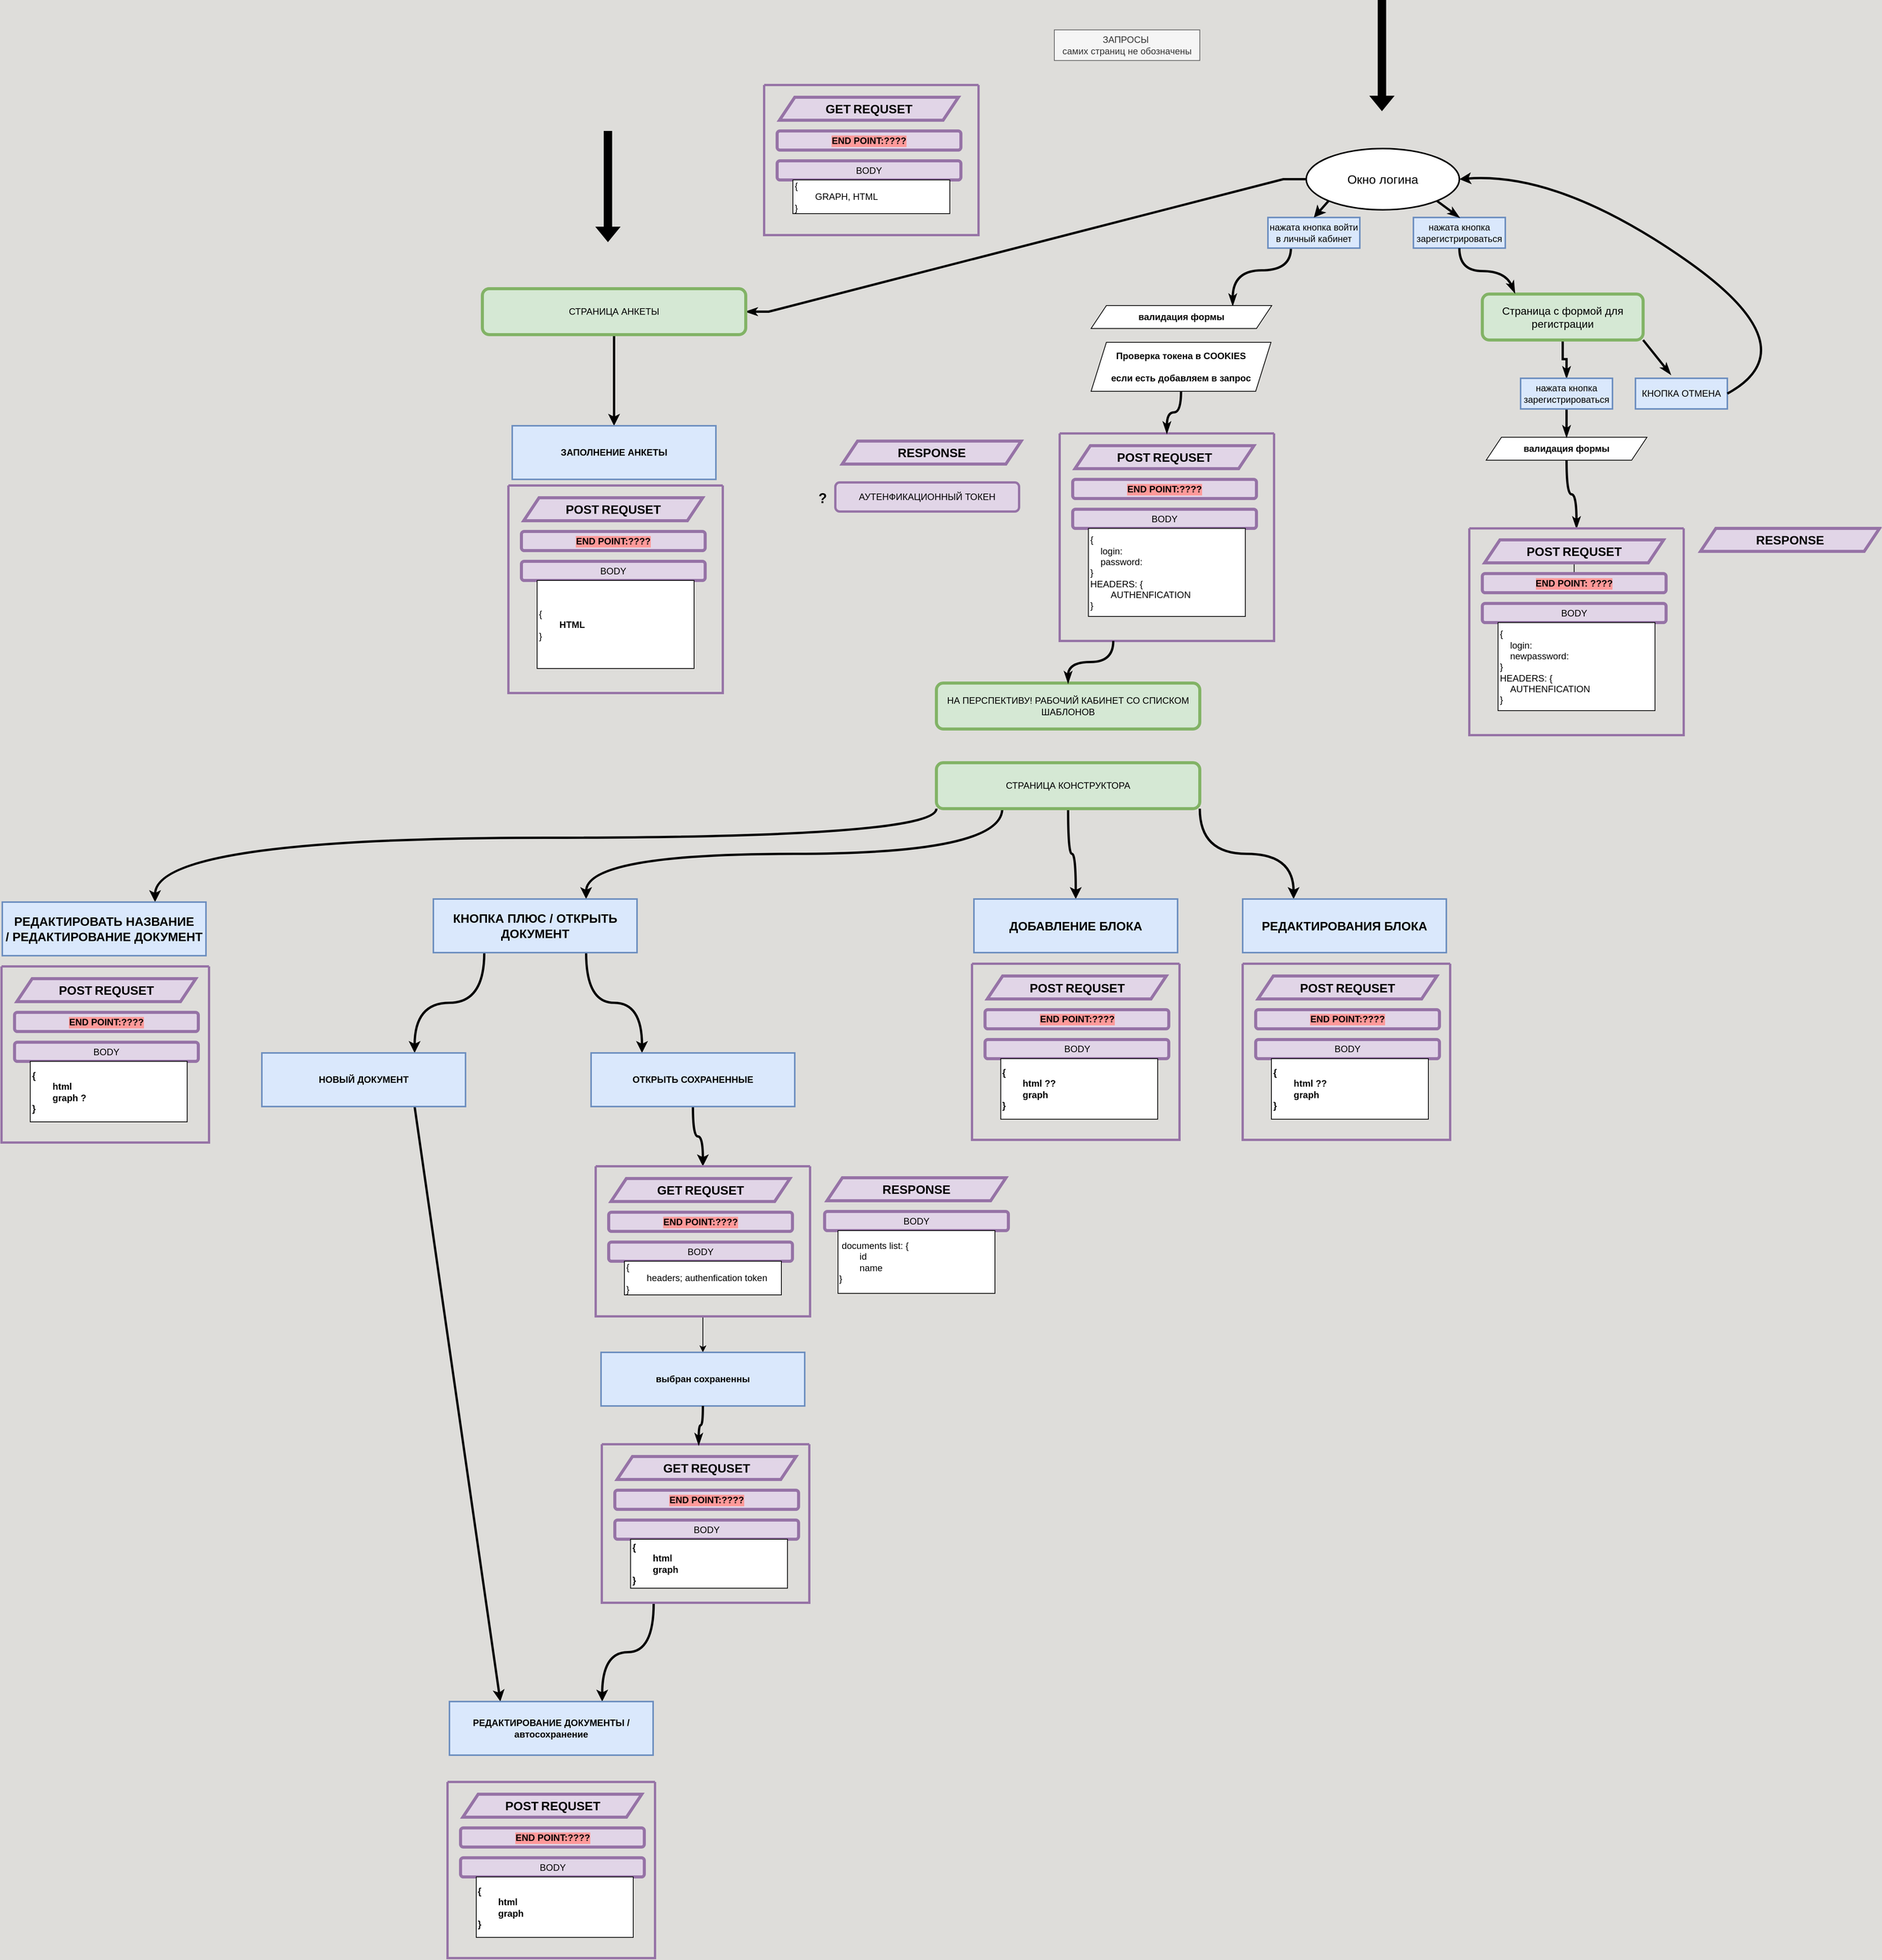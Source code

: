 <mxfile version="21.6.2" type="github">
  <diagram name="Страница 1" id="WFiS3W0_bjR4yDzAsUtz">
    <mxGraphModel dx="6133" dy="3050" grid="0" gridSize="13" guides="1" tooltips="1" connect="1" arrows="1" fold="1" page="0" pageScale="1" pageWidth="827" pageHeight="1169" background="#deddda" math="0" shadow="0">
      <root>
        <mxCell id="0" />
        <mxCell id="1" parent="0" />
        <mxCell id="s40TSpWtav9x9SVgGqsz-147" style="edgeStyle=entityRelationEdgeStyle;rounded=0;orthogonalLoop=1;jettySize=auto;html=1;exitX=0;exitY=0.5;exitDx=0;exitDy=0;entryX=1;entryY=0.5;entryDx=0;entryDy=0;strokeWidth=3;endArrow=classicThin;endFill=1;" edge="1" parent="1" source="s40TSpWtav9x9SVgGqsz-2" target="s40TSpWtav9x9SVgGqsz-141">
          <mxGeometry relative="1" as="geometry" />
        </mxCell>
        <mxCell id="s40TSpWtav9x9SVgGqsz-2" value="&lt;font style=&quot;font-size: 16px;&quot;&gt;Окно логина&lt;/font&gt;" style="ellipse;whiteSpace=wrap;html=1;strokeWidth=2;strokeColor=#000000;" vertex="1" parent="1">
          <mxGeometry x="310" y="20" width="200" height="80" as="geometry" />
        </mxCell>
        <mxCell id="s40TSpWtav9x9SVgGqsz-3" value="&lt;div&gt;ЗАПРОСЫ&amp;nbsp;&lt;/div&gt;&lt;div&gt;самих страниц не обозначены&lt;/div&gt;" style="text;html=1;strokeColor=#666666;fillColor=#f5f5f5;align=center;verticalAlign=middle;whiteSpace=wrap;rounded=0;fontColor=#333333;" vertex="1" parent="1">
          <mxGeometry x="-19" y="-135" width="190" height="40" as="geometry" />
        </mxCell>
        <mxCell id="s40TSpWtav9x9SVgGqsz-52" style="edgeStyle=orthogonalEdgeStyle;rounded=0;orthogonalLoop=1;jettySize=auto;html=1;exitX=0.25;exitY=1;exitDx=0;exitDy=0;curved=1;strokeWidth=3;endArrow=classicThin;endFill=1;" edge="1" parent="1" source="s40TSpWtav9x9SVgGqsz-4" target="s40TSpWtav9x9SVgGqsz-50">
          <mxGeometry relative="1" as="geometry">
            <Array as="points">
              <mxPoint x="290" y="179" />
              <mxPoint x="214" y="179" />
            </Array>
          </mxGeometry>
        </mxCell>
        <mxCell id="s40TSpWtav9x9SVgGqsz-4" value="нажата кнопка войти в личный кабинет" style="text;html=1;align=center;verticalAlign=middle;whiteSpace=wrap;rounded=0;fillColor=#dae8fc;strokeColor=#6c8ebf;strokeWidth=2;" vertex="1" parent="1">
          <mxGeometry x="260" y="110" width="120" height="40" as="geometry" />
        </mxCell>
        <mxCell id="s40TSpWtav9x9SVgGqsz-6" value="нажата кнопка зарегистрироваться" style="text;html=1;align=center;verticalAlign=middle;whiteSpace=wrap;rounded=0;fillColor=#dae8fc;strokeColor=#6c8ebf;strokeWidth=2;" vertex="1" parent="1">
          <mxGeometry x="450" y="110" width="120" height="40" as="geometry" />
        </mxCell>
        <mxCell id="s40TSpWtav9x9SVgGqsz-7" value="" style="endArrow=classic;html=1;rounded=0;exitX=0;exitY=1;exitDx=0;exitDy=0;entryX=0.5;entryY=0;entryDx=0;entryDy=0;strokeWidth=3;" edge="1" parent="1" source="s40TSpWtav9x9SVgGqsz-2" target="s40TSpWtav9x9SVgGqsz-4">
          <mxGeometry width="50" height="50" relative="1" as="geometry">
            <mxPoint x="390" y="350" as="sourcePoint" />
            <mxPoint x="440" y="300" as="targetPoint" />
          </mxGeometry>
        </mxCell>
        <mxCell id="s40TSpWtav9x9SVgGqsz-8" value="" style="endArrow=classicThin;html=1;rounded=0;exitX=1;exitY=1;exitDx=0;exitDy=0;entryX=0.5;entryY=0;entryDx=0;entryDy=0;strokeWidth=3;endFill=1;" edge="1" parent="1" source="s40TSpWtav9x9SVgGqsz-2" target="s40TSpWtav9x9SVgGqsz-6">
          <mxGeometry width="50" height="50" relative="1" as="geometry">
            <mxPoint x="349" y="98" as="sourcePoint" />
            <mxPoint x="330" y="120" as="targetPoint" />
          </mxGeometry>
        </mxCell>
        <mxCell id="s40TSpWtav9x9SVgGqsz-42" value="" style="edgeStyle=orthogonalEdgeStyle;rounded=0;orthogonalLoop=1;jettySize=auto;html=1;entryX=0.5;entryY=0;entryDx=0;entryDy=0;strokeWidth=3;endArrow=classicThin;endFill=1;curved=1;" edge="1" parent="1" source="s40TSpWtav9x9SVgGqsz-10" target="s40TSpWtav9x9SVgGqsz-39">
          <mxGeometry relative="1" as="geometry" />
        </mxCell>
        <mxCell id="s40TSpWtav9x9SVgGqsz-10" value="&lt;b&gt;валидация формы&lt;/b&gt;" style="shape=parallelogram;perimeter=parallelogramPerimeter;whiteSpace=wrap;html=1;fixedSize=1;" vertex="1" parent="1">
          <mxGeometry x="545" y="397" width="210" height="30" as="geometry" />
        </mxCell>
        <mxCell id="s40TSpWtav9x9SVgGqsz-18" style="edgeStyle=orthogonalEdgeStyle;rounded=0;orthogonalLoop=1;jettySize=auto;html=1;exitX=0.5;exitY=1;exitDx=0;exitDy=0;entryX=0.5;entryY=0;entryDx=0;entryDy=0;strokeWidth=3;endArrow=classicThin;endFill=1;" edge="1" parent="1" source="s40TSpWtav9x9SVgGqsz-11" target="s40TSpWtav9x9SVgGqsz-14">
          <mxGeometry relative="1" as="geometry" />
        </mxCell>
        <mxCell id="s40TSpWtav9x9SVgGqsz-11" value="&lt;font style=&quot;font-size: 14px;&quot;&gt;Страница с формой для регистрации&lt;/font&gt;" style="rounded=1;whiteSpace=wrap;html=1;arcSize=15;fillColor=#d5e8d4;strokeColor=#82b366;strokeWidth=4;perimeterSpacing=0;glass=0;labelPadding=0;" vertex="1" parent="1">
          <mxGeometry x="540" y="210" width="210" height="60" as="geometry" />
        </mxCell>
        <mxCell id="s40TSpWtav9x9SVgGqsz-19" style="edgeStyle=orthogonalEdgeStyle;rounded=0;orthogonalLoop=1;jettySize=auto;html=1;exitX=0.5;exitY=1;exitDx=0;exitDy=0;entryX=0.5;entryY=0;entryDx=0;entryDy=0;strokeWidth=3;endArrow=classicThin;endFill=1;" edge="1" parent="1" source="s40TSpWtav9x9SVgGqsz-14" target="s40TSpWtav9x9SVgGqsz-10">
          <mxGeometry relative="1" as="geometry" />
        </mxCell>
        <mxCell id="s40TSpWtav9x9SVgGqsz-14" value="нажата кнопка зарегистрироваться" style="text;html=1;align=center;verticalAlign=middle;whiteSpace=wrap;rounded=0;fillColor=#dae8fc;strokeColor=#6c8ebf;strokeWidth=2;" vertex="1" parent="1">
          <mxGeometry x="590" y="320" width="120" height="40" as="geometry" />
        </mxCell>
        <mxCell id="s40TSpWtav9x9SVgGqsz-17" value="" style="edgeStyle=orthogonalEdgeStyle;rounded=0;orthogonalLoop=1;jettySize=auto;html=1;" edge="1" parent="1" source="s40TSpWtav9x9SVgGqsz-15" target="s40TSpWtav9x9SVgGqsz-16">
          <mxGeometry relative="1" as="geometry" />
        </mxCell>
        <mxCell id="s40TSpWtav9x9SVgGqsz-15" value="&lt;font size=&quot;1&quot;&gt;&lt;b style=&quot;font-size: 16px;&quot;&gt;POST&lt;/b&gt;&lt;/font&gt; &lt;b&gt;&lt;font style=&quot;font-size: 16px;&quot;&gt;REQUSET&lt;/font&gt;&lt;/b&gt;" style="shape=parallelogram;perimeter=parallelogramPerimeter;whiteSpace=wrap;html=1;fixedSize=1;fillColor=#e1d5e7;strokeColor=#9673a6;strokeWidth=4;align=center;" vertex="1" parent="1">
          <mxGeometry x="543" y="531" width="233.75" height="30" as="geometry" />
        </mxCell>
        <mxCell id="s40TSpWtav9x9SVgGqsz-16" value="&lt;b&gt;END POINT: ????&lt;/b&gt;" style="rounded=1;whiteSpace=wrap;html=1;fillColor=#e1d5e7;strokeColor=#9673a6;strokeWidth=4;labelBackgroundColor=#FF9999;" vertex="1" parent="1">
          <mxGeometry x="540" y="575" width="240" height="25" as="geometry" />
        </mxCell>
        <mxCell id="s40TSpWtav9x9SVgGqsz-20" value="&lt;div style=&quot;font-size: 16px;&quot;&gt;&lt;font size=&quot;1&quot;&gt;&lt;b style=&quot;font-size: 16px;&quot;&gt;RESPONSE&lt;/b&gt;&lt;/font&gt;&lt;/div&gt;" style="shape=parallelogram;perimeter=parallelogramPerimeter;whiteSpace=wrap;html=1;fixedSize=1;fillColor=#e1d5e7;strokeColor=#9673a6;strokeWidth=4;align=center;" vertex="1" parent="1">
          <mxGeometry x="825" y="516" width="233.75" height="30" as="geometry" />
        </mxCell>
        <mxCell id="s40TSpWtav9x9SVgGqsz-26" value="КНОПКА ОТМЕНА" style="text;html=1;align=center;verticalAlign=middle;whiteSpace=wrap;rounded=0;fillColor=#dae8fc;strokeColor=#6c8ebf;strokeWidth=2;" vertex="1" parent="1">
          <mxGeometry x="740" y="320" width="120" height="40" as="geometry" />
        </mxCell>
        <mxCell id="s40TSpWtav9x9SVgGqsz-31" value="" style="endArrow=classicThin;html=1;rounded=0;exitX=1;exitY=1;exitDx=0;exitDy=0;strokeWidth=3;endFill=1;entryX=0.383;entryY=-0.125;entryDx=0;entryDy=0;entryPerimeter=0;" edge="1" parent="1" source="s40TSpWtav9x9SVgGqsz-11" target="s40TSpWtav9x9SVgGqsz-26">
          <mxGeometry width="50" height="50" relative="1" as="geometry">
            <mxPoint x="400" y="380" as="sourcePoint" />
            <mxPoint x="790" y="280" as="targetPoint" />
          </mxGeometry>
        </mxCell>
        <mxCell id="s40TSpWtav9x9SVgGqsz-34" value="" style="curved=1;endArrow=classic;html=1;rounded=0;exitX=1;exitY=0.5;exitDx=0;exitDy=0;strokeWidth=3;entryX=1;entryY=0.5;entryDx=0;entryDy=0;" edge="1" parent="1" source="s40TSpWtav9x9SVgGqsz-26" target="s40TSpWtav9x9SVgGqsz-2">
          <mxGeometry width="50" height="50" relative="1" as="geometry">
            <mxPoint x="390" y="360" as="sourcePoint" />
            <mxPoint x="540" y="40" as="targetPoint" />
            <Array as="points">
              <mxPoint x="970" y="280" />
              <mxPoint x="640" y="50" />
            </Array>
          </mxGeometry>
        </mxCell>
        <mxCell id="s40TSpWtav9x9SVgGqsz-35" value="BODY" style="rounded=1;whiteSpace=wrap;html=1;fillColor=#e1d5e7;strokeColor=#9673a6;strokeWidth=4;" vertex="1" parent="1">
          <mxGeometry x="540" y="614" width="240" height="25" as="geometry" />
        </mxCell>
        <mxCell id="s40TSpWtav9x9SVgGqsz-37" value="&lt;div align=&quot;left&quot;&gt;{&lt;/div&gt;&lt;div align=&quot;left&quot;&gt;&amp;nbsp;&amp;nbsp;&amp;nbsp; login:&lt;/div&gt;&lt;div align=&quot;left&quot;&gt;&amp;nbsp;&amp;nbsp;&amp;nbsp; newpassword:&lt;span style=&quot;&quot;&gt;&lt;span style=&quot;white-space: pre;&quot;&gt;&amp;nbsp;&amp;nbsp;&amp;nbsp;&amp;nbsp;&lt;/span&gt;&lt;/span&gt;&lt;br&gt;&lt;/div&gt;&lt;div align=&quot;left&quot;&gt;}&lt;/div&gt;&lt;div align=&quot;left&quot;&gt;&lt;div align=&quot;left&quot;&gt;HEADERS: {&lt;/div&gt;&lt;div align=&quot;left&quot;&gt;&lt;span style=&quot;white-space: pre;&quot;&gt;&amp;nbsp;&amp;nbsp;&amp;nbsp;&amp;nbsp;&lt;/span&gt;AUTHENFICATION&lt;br&gt;&lt;/div&gt;}&lt;/div&gt;" style="rounded=0;whiteSpace=wrap;html=1;align=left;" vertex="1" parent="1">
          <mxGeometry x="560.5" y="639" width="205" height="115" as="geometry" />
        </mxCell>
        <mxCell id="s40TSpWtav9x9SVgGqsz-39" value="" style="swimlane;startSize=0;strokeWidth=3;strokeColor=#9673a6;fillColor=#e1d5e7;" vertex="1" parent="1">
          <mxGeometry x="523" y="516" width="280" height="270" as="geometry">
            <mxRectangle x="500" y="420" width="50" height="40" as="alternateBounds" />
          </mxGeometry>
        </mxCell>
        <mxCell id="s40TSpWtav9x9SVgGqsz-43" value="" style="curved=1;endArrow=classicThin;html=1;rounded=0;exitX=0.5;exitY=1;exitDx=0;exitDy=0;entryX=0.202;entryY=-0.025;entryDx=0;entryDy=0;entryPerimeter=0;strokeWidth=3;endFill=1;" edge="1" parent="1" source="s40TSpWtav9x9SVgGqsz-6" target="s40TSpWtav9x9SVgGqsz-11">
          <mxGeometry width="50" height="50" relative="1" as="geometry">
            <mxPoint x="320" y="460" as="sourcePoint" />
            <mxPoint x="370" y="410" as="targetPoint" />
            <Array as="points">
              <mxPoint x="510" y="180" />
              <mxPoint x="570" y="180" />
            </Array>
          </mxGeometry>
        </mxCell>
        <mxCell id="s40TSpWtav9x9SVgGqsz-50" value="&lt;b&gt;валидация формы&lt;/b&gt;" style="shape=parallelogram;perimeter=parallelogramPerimeter;whiteSpace=wrap;html=1;fixedSize=1;" vertex="1" parent="1">
          <mxGeometry x="29" y="225" width="236" height="30" as="geometry" />
        </mxCell>
        <mxCell id="s40TSpWtav9x9SVgGqsz-51" value="" style="group;labelBackgroundColor=#FF6666;" vertex="1" connectable="0" parent="1">
          <mxGeometry x="-12" y="393" width="280" height="270" as="geometry" />
        </mxCell>
        <mxCell id="s40TSpWtav9x9SVgGqsz-45" value="&lt;font size=&quot;1&quot;&gt;&lt;b style=&quot;font-size: 16px;&quot;&gt;POST&lt;/b&gt;&lt;/font&gt; &lt;b&gt;&lt;font style=&quot;font-size: 16px;&quot;&gt;REQUSET&lt;/font&gt;&lt;/b&gt;" style="shape=parallelogram;perimeter=parallelogramPerimeter;whiteSpace=wrap;html=1;fixedSize=1;fillColor=#e1d5e7;strokeColor=#9673a6;strokeWidth=4;align=center;" vertex="1" parent="s40TSpWtav9x9SVgGqsz-51">
          <mxGeometry x="20" y="15" width="233.75" height="30" as="geometry" />
        </mxCell>
        <mxCell id="s40TSpWtav9x9SVgGqsz-46" value="&lt;b&gt;END POINT:????&lt;/b&gt;" style="rounded=1;whiteSpace=wrap;html=1;fillColor=#e1d5e7;strokeColor=#9673a6;strokeWidth=4;labelBackgroundColor=#FF9999;" vertex="1" parent="s40TSpWtav9x9SVgGqsz-51">
          <mxGeometry x="17" y="59" width="240" height="25" as="geometry" />
        </mxCell>
        <mxCell id="s40TSpWtav9x9SVgGqsz-47" value="BODY" style="rounded=1;whiteSpace=wrap;html=1;fillColor=#e1d5e7;strokeColor=#9673a6;strokeWidth=4;" vertex="1" parent="s40TSpWtav9x9SVgGqsz-51">
          <mxGeometry x="17" y="98" width="240" height="25" as="geometry" />
        </mxCell>
        <mxCell id="s40TSpWtav9x9SVgGqsz-48" value="&lt;div align=&quot;left&quot;&gt;{&lt;/div&gt;&lt;div align=&quot;left&quot;&gt;&amp;nbsp;&amp;nbsp;&amp;nbsp; login:&lt;/div&gt;&lt;div align=&quot;left&quot;&gt;&amp;nbsp;&amp;nbsp;&amp;nbsp; password:&lt;span style=&quot;white-space: pre;&quot;&gt;&#x9;&lt;/span&gt;&lt;br&gt;&lt;/div&gt;&lt;div align=&quot;left&quot;&gt;} &lt;br&gt;&lt;/div&gt;&lt;div align=&quot;left&quot;&gt;HEADERS: {&lt;/div&gt;&lt;div align=&quot;left&quot;&gt;&lt;span style=&quot;white-space: pre;&quot;&gt;&#x9;&lt;/span&gt;AUTHENFICATION&lt;br&gt;&lt;/div&gt;&lt;div align=&quot;left&quot;&gt;}&lt;br&gt;&lt;/div&gt;" style="rounded=0;whiteSpace=wrap;html=1;align=left;" vertex="1" parent="s40TSpWtav9x9SVgGqsz-51">
          <mxGeometry x="37.5" y="123" width="205" height="115" as="geometry" />
        </mxCell>
        <mxCell id="s40TSpWtav9x9SVgGqsz-49" value="" style="swimlane;startSize=0;strokeWidth=3;strokeColor=#9673a6;fillColor=#e1d5e7;" vertex="1" parent="s40TSpWtav9x9SVgGqsz-51">
          <mxGeometry y="-1" width="280" height="271" as="geometry">
            <mxRectangle x="500" y="420" width="50" height="40" as="alternateBounds" />
          </mxGeometry>
        </mxCell>
        <mxCell id="s40TSpWtav9x9SVgGqsz-54" value="&lt;div style=&quot;font-size: 16px;&quot;&gt;&lt;font size=&quot;1&quot;&gt;&lt;b style=&quot;font-size: 16px;&quot;&gt;RESPONSE&lt;/b&gt;&lt;/font&gt;&lt;/div&gt;" style="shape=parallelogram;perimeter=parallelogramPerimeter;whiteSpace=wrap;html=1;fixedSize=1;fillColor=#e1d5e7;strokeColor=#9673a6;strokeWidth=4;align=center;" vertex="1" parent="1">
          <mxGeometry x="-296" y="402" width="233.75" height="30" as="geometry" />
        </mxCell>
        <mxCell id="s40TSpWtav9x9SVgGqsz-57" value="АУТЕНФИКАЦИОННЫЙ ТОКЕН" style="rounded=1;whiteSpace=wrap;html=1;fillColor=#e1d5e7;strokeColor=#9673a6;strokeWidth=3;" vertex="1" parent="1">
          <mxGeometry x="-305" y="456" width="240" height="38" as="geometry" />
        </mxCell>
        <mxCell id="s40TSpWtav9x9SVgGqsz-66" style="edgeStyle=orthogonalEdgeStyle;rounded=0;orthogonalLoop=1;jettySize=auto;html=1;entryX=0.5;entryY=0;entryDx=0;entryDy=0;curved=1;strokeWidth=3;endArrow=classicThin;endFill=1;" edge="1" parent="1" source="s40TSpWtav9x9SVgGqsz-59" target="s40TSpWtav9x9SVgGqsz-49">
          <mxGeometry relative="1" as="geometry" />
        </mxCell>
        <mxCell id="s40TSpWtav9x9SVgGqsz-59" value="&lt;div&gt;&lt;b&gt;Проверка токена в COOKIES&lt;/b&gt;&lt;/div&gt;&lt;b&gt;&lt;br&gt;если есть добавляем в запрос&lt;/b&gt;" style="shape=parallelogram;perimeter=parallelogramPerimeter;whiteSpace=wrap;html=1;fixedSize=1;" vertex="1" parent="1">
          <mxGeometry x="29" y="273" width="235" height="64" as="geometry" />
        </mxCell>
        <mxCell id="s40TSpWtav9x9SVgGqsz-63" value="&lt;b&gt;&lt;font style=&quot;font-size: 18px;&quot;&gt;?&lt;/font&gt;&lt;/b&gt;" style="text;html=1;align=center;verticalAlign=middle;resizable=0;points=[];autosize=1;strokeColor=none;fillColor=none;" vertex="1" parent="1">
          <mxGeometry x="-337" y="460" width="29" height="34" as="geometry" />
        </mxCell>
        <mxCell id="s40TSpWtav9x9SVgGqsz-71" style="edgeStyle=orthogonalEdgeStyle;rounded=0;orthogonalLoop=1;jettySize=auto;html=1;exitX=0.25;exitY=1;exitDx=0;exitDy=0;entryX=0.75;entryY=0;entryDx=0;entryDy=0;curved=1;strokeWidth=3;" edge="1" parent="1" source="s40TSpWtav9x9SVgGqsz-65" target="s40TSpWtav9x9SVgGqsz-70">
          <mxGeometry relative="1" as="geometry" />
        </mxCell>
        <mxCell id="s40TSpWtav9x9SVgGqsz-115" style="edgeStyle=orthogonalEdgeStyle;rounded=0;orthogonalLoop=1;jettySize=auto;html=1;exitX=0;exitY=1;exitDx=0;exitDy=0;entryX=0.75;entryY=0;entryDx=0;entryDy=0;curved=1;strokeWidth=3;" edge="1" parent="1" source="s40TSpWtav9x9SVgGqsz-65" target="s40TSpWtav9x9SVgGqsz-111">
          <mxGeometry relative="1" as="geometry">
            <Array as="points">
              <mxPoint x="-173" y="920" />
              <mxPoint x="-1194" y="920" />
            </Array>
          </mxGeometry>
        </mxCell>
        <mxCell id="s40TSpWtav9x9SVgGqsz-122" style="edgeStyle=orthogonalEdgeStyle;rounded=0;orthogonalLoop=1;jettySize=auto;html=1;exitX=0.5;exitY=1;exitDx=0;exitDy=0;entryX=0.5;entryY=0;entryDx=0;entryDy=0;curved=1;strokeWidth=3;" edge="1" parent="1" source="s40TSpWtav9x9SVgGqsz-65" target="s40TSpWtav9x9SVgGqsz-121">
          <mxGeometry relative="1" as="geometry" />
        </mxCell>
        <mxCell id="s40TSpWtav9x9SVgGqsz-134" style="edgeStyle=orthogonalEdgeStyle;rounded=0;orthogonalLoop=1;jettySize=auto;html=1;exitX=1;exitY=1;exitDx=0;exitDy=0;entryX=0.25;entryY=0;entryDx=0;entryDy=0;curved=1;strokeWidth=3;" edge="1" parent="1" source="s40TSpWtav9x9SVgGqsz-65" target="s40TSpWtav9x9SVgGqsz-133">
          <mxGeometry relative="1" as="geometry" />
        </mxCell>
        <mxCell id="s40TSpWtav9x9SVgGqsz-65" value="СТРАНИЦА КОНСТРУКТОРА" style="rounded=1;whiteSpace=wrap;html=1;arcSize=15;fillColor=#d5e8d4;strokeColor=#82b366;strokeWidth=4;perimeterSpacing=0;glass=0;labelPadding=0;" vertex="1" parent="1">
          <mxGeometry x="-173" y="822" width="344" height="60" as="geometry" />
        </mxCell>
        <mxCell id="s40TSpWtav9x9SVgGqsz-67" value="НА ПЕРСПЕКТИВУ! РАБОЧИЙ КАБИНЕТ СО СПИСКОМ ШАБЛОНОВ" style="rounded=1;whiteSpace=wrap;html=1;arcSize=15;fillColor=#d5e8d4;strokeColor=#82b366;strokeWidth=4;perimeterSpacing=0;glass=0;labelPadding=0;" vertex="1" parent="1">
          <mxGeometry x="-173" y="718" width="344" height="60" as="geometry" />
        </mxCell>
        <mxCell id="s40TSpWtav9x9SVgGqsz-80" style="edgeStyle=orthogonalEdgeStyle;rounded=0;orthogonalLoop=1;jettySize=auto;html=1;exitX=0.75;exitY=1;exitDx=0;exitDy=0;entryX=0.25;entryY=0;entryDx=0;entryDy=0;curved=1;strokeWidth=3;" edge="1" parent="1" source="s40TSpWtav9x9SVgGqsz-70" target="s40TSpWtav9x9SVgGqsz-73">
          <mxGeometry relative="1" as="geometry" />
        </mxCell>
        <mxCell id="s40TSpWtav9x9SVgGqsz-103" style="edgeStyle=orthogonalEdgeStyle;rounded=0;orthogonalLoop=1;jettySize=auto;html=1;exitX=0.25;exitY=1;exitDx=0;exitDy=0;entryX=0.75;entryY=0;entryDx=0;entryDy=0;curved=1;strokeWidth=3;" edge="1" parent="1" source="s40TSpWtav9x9SVgGqsz-70" target="s40TSpWtav9x9SVgGqsz-72">
          <mxGeometry relative="1" as="geometry" />
        </mxCell>
        <mxCell id="s40TSpWtav9x9SVgGqsz-70" value="&lt;b&gt;&lt;font style=&quot;font-size: 16px;&quot;&gt;КНОПКА ПЛЮС / ОТКРЫТЬ ДОКУМЕНТ&lt;/font&gt;&lt;/b&gt;" style="text;html=1;align=center;verticalAlign=middle;whiteSpace=wrap;rounded=0;fillColor=#dae8fc;strokeColor=#6c8ebf;strokeWidth=2;" vertex="1" parent="1">
          <mxGeometry x="-830" y="1000" width="266" height="70" as="geometry" />
        </mxCell>
        <mxCell id="s40TSpWtav9x9SVgGqsz-104" style="rounded=0;orthogonalLoop=1;jettySize=auto;html=1;exitX=0.75;exitY=1;exitDx=0;exitDy=0;entryX=0.25;entryY=0;entryDx=0;entryDy=0;strokeWidth=3;" edge="1" parent="1" source="s40TSpWtav9x9SVgGqsz-72" target="s40TSpWtav9x9SVgGqsz-102">
          <mxGeometry relative="1" as="geometry" />
        </mxCell>
        <mxCell id="s40TSpWtav9x9SVgGqsz-72" value="&lt;b&gt;НОВЫЙ ДОКУМЕНТ&lt;br&gt;&lt;/b&gt;" style="text;html=1;align=center;verticalAlign=middle;whiteSpace=wrap;rounded=0;fillColor=#dae8fc;strokeColor=#6c8ebf;strokeWidth=2;" vertex="1" parent="1">
          <mxGeometry x="-1054" y="1201" width="266" height="70" as="geometry" />
        </mxCell>
        <mxCell id="s40TSpWtav9x9SVgGqsz-90" style="edgeStyle=orthogonalEdgeStyle;rounded=0;orthogonalLoop=1;jettySize=auto;html=1;exitX=0.5;exitY=1;exitDx=0;exitDy=0;entryX=0.5;entryY=0;entryDx=0;entryDy=0;curved=1;strokeWidth=3;" edge="1" parent="1" source="s40TSpWtav9x9SVgGqsz-73" target="s40TSpWtav9x9SVgGqsz-79">
          <mxGeometry relative="1" as="geometry" />
        </mxCell>
        <mxCell id="s40TSpWtav9x9SVgGqsz-73" value="&lt;b&gt;ОТКРЫТЬ СОХРАНЕННЫЕ&lt;br&gt;&lt;/b&gt;" style="text;html=1;align=center;verticalAlign=middle;whiteSpace=wrap;rounded=0;fillColor=#dae8fc;strokeColor=#6c8ebf;strokeWidth=2;" vertex="1" parent="1">
          <mxGeometry x="-624" y="1201" width="266" height="70" as="geometry" />
        </mxCell>
        <mxCell id="s40TSpWtav9x9SVgGqsz-74" value="" style="group;labelBackgroundColor=#FF6666;" vertex="1" connectable="0" parent="1">
          <mxGeometry x="-618" y="1350" width="280" height="312" as="geometry" />
        </mxCell>
        <mxCell id="s40TSpWtav9x9SVgGqsz-75" value="&lt;font style=&quot;font-size: 16px;&quot;&gt;&lt;b&gt;GET&lt;/b&gt;&lt;/font&gt; &lt;b&gt;&lt;font style=&quot;font-size: 16px;&quot;&gt;REQUSET&lt;/font&gt;&lt;/b&gt;" style="shape=parallelogram;perimeter=parallelogramPerimeter;whiteSpace=wrap;html=1;fixedSize=1;fillColor=#e1d5e7;strokeColor=#9673a6;strokeWidth=4;align=center;" vertex="1" parent="s40TSpWtav9x9SVgGqsz-74">
          <mxGeometry x="20" y="15" width="233.75" height="30" as="geometry" />
        </mxCell>
        <mxCell id="s40TSpWtav9x9SVgGqsz-76" value="&lt;b&gt;END POINT:????&lt;/b&gt;" style="rounded=1;whiteSpace=wrap;html=1;fillColor=#e1d5e7;strokeColor=#9673a6;strokeWidth=4;labelBackgroundColor=#FF9999;" vertex="1" parent="s40TSpWtav9x9SVgGqsz-74">
          <mxGeometry x="17" y="59" width="240" height="25" as="geometry" />
        </mxCell>
        <mxCell id="s40TSpWtav9x9SVgGqsz-77" value="BODY" style="rounded=1;whiteSpace=wrap;html=1;fillColor=#e1d5e7;strokeColor=#9673a6;strokeWidth=4;" vertex="1" parent="s40TSpWtav9x9SVgGqsz-74">
          <mxGeometry x="17" y="98" width="240" height="25" as="geometry" />
        </mxCell>
        <mxCell id="s40TSpWtav9x9SVgGqsz-78" value="&lt;div&gt;{&lt;/div&gt;&lt;div&gt;&lt;span style=&quot;white-space: pre;&quot;&gt;&#x9;headers; authenfication token&lt;/span&gt;&lt;br&gt;&lt;/div&gt;&lt;div&gt;}&lt;/div&gt;" style="rounded=0;whiteSpace=wrap;html=1;align=left;" vertex="1" parent="s40TSpWtav9x9SVgGqsz-74">
          <mxGeometry x="37.5" y="123" width="205" height="44" as="geometry" />
        </mxCell>
        <mxCell id="s40TSpWtav9x9SVgGqsz-97" style="edgeStyle=orthogonalEdgeStyle;rounded=0;orthogonalLoop=1;jettySize=auto;html=1;exitX=0.5;exitY=1;exitDx=0;exitDy=0;entryX=0.5;entryY=0;entryDx=0;entryDy=0;" edge="1" parent="s40TSpWtav9x9SVgGqsz-74" source="s40TSpWtav9x9SVgGqsz-79" target="s40TSpWtav9x9SVgGqsz-91">
          <mxGeometry relative="1" as="geometry" />
        </mxCell>
        <mxCell id="s40TSpWtav9x9SVgGqsz-79" value="" style="swimlane;startSize=0;strokeWidth=3;strokeColor=#9673a6;fillColor=#e1d5e7;" vertex="1" parent="s40TSpWtav9x9SVgGqsz-74">
          <mxGeometry y="-1" width="280" height="196" as="geometry">
            <mxRectangle y="-1" width="50" height="40" as="alternateBounds" />
          </mxGeometry>
        </mxCell>
        <mxCell id="s40TSpWtav9x9SVgGqsz-91" value="&lt;b&gt;выбран сохраненны&lt;br&gt;&lt;/b&gt;" style="text;html=1;align=center;verticalAlign=middle;whiteSpace=wrap;rounded=0;fillColor=#dae8fc;strokeColor=#6c8ebf;strokeWidth=2;" vertex="1" parent="s40TSpWtav9x9SVgGqsz-74">
          <mxGeometry x="7" y="242" width="266" height="70" as="geometry" />
        </mxCell>
        <mxCell id="s40TSpWtav9x9SVgGqsz-81" value="&lt;div style=&quot;font-size: 16px;&quot;&gt;&lt;font size=&quot;1&quot;&gt;&lt;b style=&quot;font-size: 16px;&quot;&gt;RESPONSE&lt;/b&gt;&lt;/font&gt;&lt;/div&gt;" style="shape=parallelogram;perimeter=parallelogramPerimeter;whiteSpace=wrap;html=1;fixedSize=1;fillColor=#e1d5e7;strokeColor=#9673a6;strokeWidth=4;align=center;" vertex="1" parent="1">
          <mxGeometry x="-315.88" y="1364" width="233.75" height="30" as="geometry" />
        </mxCell>
        <mxCell id="s40TSpWtav9x9SVgGqsz-82" value="BODY" style="rounded=1;whiteSpace=wrap;html=1;fillColor=#e1d5e7;strokeColor=#9673a6;strokeWidth=4;" vertex="1" parent="1">
          <mxGeometry x="-319.01" y="1408" width="240" height="25" as="geometry" />
        </mxCell>
        <mxCell id="s40TSpWtav9x9SVgGqsz-89" value="&lt;div&gt;&amp;nbsp;documents list: {&lt;/div&gt;&lt;div&gt;&lt;span style=&quot;white-space: pre;&quot;&gt;&#x9;&lt;/span&gt;id&lt;/div&gt;&lt;div&gt;&lt;span style=&quot;white-space: pre;&quot;&gt;&#x9;&lt;/span&gt;name&lt;br&gt;&lt;/div&gt;&lt;div&gt;}&lt;/div&gt;" style="rounded=0;whiteSpace=wrap;html=1;align=left;" vertex="1" parent="1">
          <mxGeometry x="-301.51" y="1433" width="205" height="82" as="geometry" />
        </mxCell>
        <mxCell id="s40TSpWtav9x9SVgGqsz-92" value="&lt;font style=&quot;font-size: 16px;&quot;&gt;&lt;b&gt;GET&lt;/b&gt;&lt;/font&gt; &lt;b&gt;&lt;font style=&quot;font-size: 16px;&quot;&gt;REQUSET&lt;/font&gt;&lt;/b&gt;" style="shape=parallelogram;perimeter=parallelogramPerimeter;whiteSpace=wrap;html=1;fixedSize=1;fillColor=#e1d5e7;strokeColor=#9673a6;strokeWidth=4;align=center;" vertex="1" parent="1">
          <mxGeometry x="-590" y="1728" width="233.75" height="30" as="geometry" />
        </mxCell>
        <mxCell id="s40TSpWtav9x9SVgGqsz-93" value="&lt;b&gt;END POINT:????&lt;/b&gt;" style="rounded=1;whiteSpace=wrap;html=1;fillColor=#e1d5e7;strokeColor=#9673a6;strokeWidth=4;labelBackgroundColor=#FF9999;" vertex="1" parent="1">
          <mxGeometry x="-593" y="1772" width="240" height="25" as="geometry" />
        </mxCell>
        <mxCell id="s40TSpWtav9x9SVgGqsz-94" value="BODY" style="rounded=1;whiteSpace=wrap;html=1;fillColor=#e1d5e7;strokeColor=#9673a6;strokeWidth=4;" vertex="1" parent="1">
          <mxGeometry x="-593" y="1811" width="240" height="25" as="geometry" />
        </mxCell>
        <mxCell id="s40TSpWtav9x9SVgGqsz-95" value="&lt;div&gt;&lt;b&gt;{&lt;/b&gt;&lt;/div&gt;&lt;div&gt;&lt;b&gt;&lt;span style=&quot;white-space: pre;&quot;&gt;&#x9;html&lt;/span&gt;&lt;/b&gt;&lt;/div&gt;&lt;div&gt;&lt;b&gt;&lt;span style=&quot;white-space: pre;&quot;&gt;&lt;span style=&quot;white-space: pre;&quot;&gt;&#x9;&lt;/span&gt;graph&lt;br&gt;&lt;/span&gt;&lt;/b&gt;&lt;/div&gt;&lt;div&gt;&lt;b&gt;}&lt;/b&gt;&lt;/div&gt;" style="rounded=0;whiteSpace=wrap;html=1;align=left;" vertex="1" parent="1">
          <mxGeometry x="-572.5" y="1836" width="205" height="64" as="geometry" />
        </mxCell>
        <mxCell id="s40TSpWtav9x9SVgGqsz-105" style="edgeStyle=orthogonalEdgeStyle;rounded=0;orthogonalLoop=1;jettySize=auto;html=1;exitX=0.25;exitY=1;exitDx=0;exitDy=0;entryX=0.75;entryY=0;entryDx=0;entryDy=0;curved=1;strokeWidth=3;" edge="1" parent="1" source="s40TSpWtav9x9SVgGqsz-96" target="s40TSpWtav9x9SVgGqsz-102">
          <mxGeometry relative="1" as="geometry" />
        </mxCell>
        <mxCell id="s40TSpWtav9x9SVgGqsz-96" value="" style="swimlane;startSize=0;strokeWidth=3;strokeColor=#9673a6;fillColor=#e1d5e7;" vertex="1" parent="1">
          <mxGeometry x="-610" y="1712" width="271" height="207" as="geometry">
            <mxRectangle x="500" y="420" width="50" height="40" as="alternateBounds" />
          </mxGeometry>
        </mxCell>
        <mxCell id="s40TSpWtav9x9SVgGqsz-98" style="edgeStyle=orthogonalEdgeStyle;rounded=0;orthogonalLoop=1;jettySize=auto;html=1;exitX=0.5;exitY=1;exitDx=0;exitDy=0;entryX=0.467;entryY=0.005;entryDx=0;entryDy=0;entryPerimeter=0;strokeWidth=3;endArrow=classicThin;endFill=1;curved=1;" edge="1" parent="1" source="s40TSpWtav9x9SVgGqsz-91" target="s40TSpWtav9x9SVgGqsz-96">
          <mxGeometry relative="1" as="geometry" />
        </mxCell>
        <mxCell id="s40TSpWtav9x9SVgGqsz-102" value="&lt;b&gt;РЕДАКТИРОВАНИЕ ДОКУМЕНТЫ / автосохранение&lt;br&gt;&lt;/b&gt;" style="text;html=1;align=center;verticalAlign=middle;whiteSpace=wrap;rounded=0;fillColor=#dae8fc;strokeColor=#6c8ebf;strokeWidth=2;" vertex="1" parent="1">
          <mxGeometry x="-809" y="2048" width="266" height="70" as="geometry" />
        </mxCell>
        <mxCell id="s40TSpWtav9x9SVgGqsz-106" value="&lt;font style=&quot;font-size: 16px;&quot;&gt;&lt;b&gt;POST&lt;/b&gt;&lt;/font&gt; &lt;b&gt;&lt;font style=&quot;font-size: 16px;&quot;&gt;REQUSET&lt;/font&gt;&lt;/b&gt;" style="shape=parallelogram;perimeter=parallelogramPerimeter;whiteSpace=wrap;html=1;fixedSize=1;fillColor=#e1d5e7;strokeColor=#9673a6;strokeWidth=4;align=center;" vertex="1" parent="1">
          <mxGeometry x="-791.5" y="2169" width="233.75" height="30" as="geometry" />
        </mxCell>
        <mxCell id="s40TSpWtav9x9SVgGqsz-107" value="&lt;b&gt;END POINT:????&lt;/b&gt;" style="rounded=1;whiteSpace=wrap;html=1;fillColor=#e1d5e7;strokeColor=#9673a6;strokeWidth=4;labelBackgroundColor=#FF9999;" vertex="1" parent="1">
          <mxGeometry x="-794.5" y="2213" width="240" height="25" as="geometry" />
        </mxCell>
        <mxCell id="s40TSpWtav9x9SVgGqsz-108" value="BODY" style="rounded=1;whiteSpace=wrap;html=1;fillColor=#e1d5e7;strokeColor=#9673a6;strokeWidth=4;" vertex="1" parent="1">
          <mxGeometry x="-794.5" y="2252" width="240" height="25" as="geometry" />
        </mxCell>
        <mxCell id="s40TSpWtav9x9SVgGqsz-109" value="&lt;div&gt;&lt;b&gt;{&lt;/b&gt;&lt;/div&gt;&lt;div&gt;&lt;b&gt;&lt;span style=&quot;white-space: pre;&quot;&gt;&#x9;html&lt;/span&gt;&lt;/b&gt;&lt;/div&gt;&lt;div&gt;&lt;b&gt;&lt;span style=&quot;white-space: pre;&quot;&gt;&lt;span style=&quot;white-space: pre;&quot;&gt;&#x9;&lt;/span&gt;graph&lt;br&gt;&lt;/span&gt;&lt;/b&gt;&lt;/div&gt;&lt;div&gt;&lt;b&gt;}&lt;/b&gt;&lt;/div&gt;" style="rounded=0;whiteSpace=wrap;html=1;align=left;" vertex="1" parent="1">
          <mxGeometry x="-774" y="2277" width="205" height="79" as="geometry" />
        </mxCell>
        <mxCell id="s40TSpWtav9x9SVgGqsz-110" value="" style="swimlane;startSize=0;strokeWidth=3;strokeColor=#9673a6;fillColor=#e1d5e7;" vertex="1" parent="1">
          <mxGeometry x="-811.5" y="2153" width="271" height="230" as="geometry">
            <mxRectangle x="500" y="420" width="50" height="40" as="alternateBounds" />
          </mxGeometry>
        </mxCell>
        <mxCell id="s40TSpWtav9x9SVgGqsz-111" value="&lt;div&gt;&lt;b&gt;&lt;font style=&quot;font-size: 16px;&quot;&gt;РЕДАКТИРОВАТЬ НАЗВАНИЕ&lt;br&gt;&lt;/font&gt;&lt;/b&gt;&lt;/div&gt;&lt;div&gt;&lt;b&gt;&lt;font style=&quot;font-size: 16px;&quot;&gt;/ РЕДАКТИРОВАНИЕ ДОКУМЕНТ&lt;br&gt;&lt;/font&gt;&lt;/b&gt;&lt;/div&gt;" style="text;html=1;align=center;verticalAlign=middle;whiteSpace=wrap;rounded=0;fillColor=#dae8fc;strokeColor=#6c8ebf;strokeWidth=2;" vertex="1" parent="1">
          <mxGeometry x="-1393" y="1004" width="266" height="70" as="geometry" />
        </mxCell>
        <mxCell id="s40TSpWtav9x9SVgGqsz-116" value="&lt;font style=&quot;font-size: 16px;&quot;&gt;&lt;b&gt;POST&lt;/b&gt;&lt;/font&gt; &lt;b&gt;&lt;font style=&quot;font-size: 16px;&quot;&gt;REQUSET&lt;/font&gt;&lt;/b&gt;" style="shape=parallelogram;perimeter=parallelogramPerimeter;whiteSpace=wrap;html=1;fixedSize=1;fillColor=#e1d5e7;strokeColor=#9673a6;strokeWidth=4;align=center;" vertex="1" parent="1">
          <mxGeometry x="-1374" y="1104" width="233.75" height="30" as="geometry" />
        </mxCell>
        <mxCell id="s40TSpWtav9x9SVgGqsz-117" value="&lt;b&gt;END POINT:????&lt;/b&gt;" style="rounded=1;whiteSpace=wrap;html=1;fillColor=#e1d5e7;strokeColor=#9673a6;strokeWidth=4;labelBackgroundColor=#FF9999;" vertex="1" parent="1">
          <mxGeometry x="-1377" y="1148" width="240" height="25" as="geometry" />
        </mxCell>
        <mxCell id="s40TSpWtav9x9SVgGqsz-118" value="BODY" style="rounded=1;whiteSpace=wrap;html=1;fillColor=#e1d5e7;strokeColor=#9673a6;strokeWidth=4;" vertex="1" parent="1">
          <mxGeometry x="-1377" y="1187" width="240" height="25" as="geometry" />
        </mxCell>
        <mxCell id="s40TSpWtav9x9SVgGqsz-119" value="&lt;div&gt;&lt;b&gt;{&lt;/b&gt;&lt;/div&gt;&lt;div&gt;&lt;b&gt;&lt;span style=&quot;white-space: pre;&quot;&gt;&#x9;html&lt;/span&gt;&lt;/b&gt;&lt;/div&gt;&lt;div&gt;&lt;b&gt;&lt;span style=&quot;white-space: pre;&quot;&gt;&lt;span style=&quot;white-space: pre;&quot;&gt;&#x9;&lt;/span&gt;graph ?&lt;br&gt;&lt;/span&gt;&lt;/b&gt;&lt;/div&gt;&lt;div&gt;&lt;b&gt;}&lt;/b&gt;&lt;/div&gt;" style="rounded=0;whiteSpace=wrap;html=1;align=left;" vertex="1" parent="1">
          <mxGeometry x="-1356.5" y="1212" width="205" height="79" as="geometry" />
        </mxCell>
        <mxCell id="s40TSpWtav9x9SVgGqsz-120" value="" style="swimlane;startSize=0;strokeWidth=3;strokeColor=#9673a6;fillColor=#e1d5e7;" vertex="1" parent="1">
          <mxGeometry x="-1394" y="1088" width="271" height="230" as="geometry">
            <mxRectangle x="500" y="420" width="50" height="40" as="alternateBounds" />
          </mxGeometry>
        </mxCell>
        <mxCell id="s40TSpWtav9x9SVgGqsz-121" value="&lt;b&gt;&lt;font style=&quot;font-size: 16px;&quot;&gt;ДОБАВЛЕНИЕ БЛОКА&lt;br&gt;&lt;/font&gt;&lt;/b&gt;" style="text;html=1;align=center;verticalAlign=middle;whiteSpace=wrap;rounded=0;fillColor=#dae8fc;strokeColor=#6c8ebf;strokeWidth=2;" vertex="1" parent="1">
          <mxGeometry x="-124" y="1000" width="266" height="70" as="geometry" />
        </mxCell>
        <mxCell id="s40TSpWtav9x9SVgGqsz-123" value="&lt;font style=&quot;font-size: 16px;&quot;&gt;&lt;b&gt;POST&lt;/b&gt;&lt;/font&gt; &lt;b&gt;&lt;font style=&quot;font-size: 16px;&quot;&gt;REQUSET&lt;/font&gt;&lt;/b&gt;" style="shape=parallelogram;perimeter=parallelogramPerimeter;whiteSpace=wrap;html=1;fixedSize=1;fillColor=#e1d5e7;strokeColor=#9673a6;strokeWidth=4;align=center;" vertex="1" parent="1">
          <mxGeometry x="-106.5" y="1100.5" width="233.75" height="30" as="geometry" />
        </mxCell>
        <mxCell id="s40TSpWtav9x9SVgGqsz-124" value="&lt;b&gt;END POINT:????&lt;/b&gt;" style="rounded=1;whiteSpace=wrap;html=1;fillColor=#e1d5e7;strokeColor=#9673a6;strokeWidth=4;labelBackgroundColor=#FF9999;" vertex="1" parent="1">
          <mxGeometry x="-109.5" y="1144.5" width="240" height="25" as="geometry" />
        </mxCell>
        <mxCell id="s40TSpWtav9x9SVgGqsz-125" value="BODY" style="rounded=1;whiteSpace=wrap;html=1;fillColor=#e1d5e7;strokeColor=#9673a6;strokeWidth=4;" vertex="1" parent="1">
          <mxGeometry x="-109.5" y="1183.5" width="240" height="25" as="geometry" />
        </mxCell>
        <mxCell id="s40TSpWtav9x9SVgGqsz-126" value="&lt;div&gt;&lt;b&gt;{&lt;/b&gt;&lt;/div&gt;&lt;div&gt;&lt;b&gt;&lt;span style=&quot;white-space: pre;&quot;&gt;&#x9;html ??&lt;/span&gt;&lt;/b&gt;&lt;/div&gt;&lt;div&gt;&lt;b&gt;&lt;span style=&quot;white-space: pre;&quot;&gt;&lt;span style=&quot;white-space: pre;&quot;&gt;&#x9;&lt;/span&gt;graph&lt;br&gt;&lt;/span&gt;&lt;/b&gt;&lt;/div&gt;&lt;div&gt;&lt;b&gt;}&lt;/b&gt;&lt;/div&gt;" style="rounded=0;whiteSpace=wrap;html=1;align=left;" vertex="1" parent="1">
          <mxGeometry x="-89" y="1208.5" width="205" height="79" as="geometry" />
        </mxCell>
        <mxCell id="s40TSpWtav9x9SVgGqsz-127" value="" style="swimlane;startSize=0;strokeWidth=3;strokeColor=#9673a6;fillColor=#e1d5e7;" vertex="1" parent="1">
          <mxGeometry x="-126.5" y="1084.5" width="271" height="230" as="geometry">
            <mxRectangle x="500" y="420" width="50" height="40" as="alternateBounds" />
          </mxGeometry>
        </mxCell>
        <mxCell id="s40TSpWtav9x9SVgGqsz-133" value="&lt;font style=&quot;font-size: 16px;&quot;&gt;&lt;b&gt;РЕДАКТИРОВАНИЯ БЛОКА&lt;br&gt;&lt;/b&gt;&lt;/font&gt;" style="text;html=1;align=center;verticalAlign=middle;whiteSpace=wrap;rounded=0;fillColor=#dae8fc;strokeColor=#6c8ebf;strokeWidth=2;" vertex="1" parent="1">
          <mxGeometry x="227" y="1000" width="266" height="70" as="geometry" />
        </mxCell>
        <mxCell id="s40TSpWtav9x9SVgGqsz-136" value="&lt;font style=&quot;font-size: 16px;&quot;&gt;&lt;b&gt;POST&lt;/b&gt;&lt;/font&gt; &lt;b&gt;&lt;font style=&quot;font-size: 16px;&quot;&gt;REQUSET&lt;/font&gt;&lt;/b&gt;" style="shape=parallelogram;perimeter=parallelogramPerimeter;whiteSpace=wrap;html=1;fixedSize=1;fillColor=#e1d5e7;strokeColor=#9673a6;strokeWidth=4;align=center;" vertex="1" parent="1">
          <mxGeometry x="247" y="1100.5" width="233.75" height="30" as="geometry" />
        </mxCell>
        <mxCell id="s40TSpWtav9x9SVgGqsz-137" value="&lt;b&gt;END POINT:????&lt;/b&gt;" style="rounded=1;whiteSpace=wrap;html=1;fillColor=#e1d5e7;strokeColor=#9673a6;strokeWidth=4;labelBackgroundColor=#FF9999;" vertex="1" parent="1">
          <mxGeometry x="244" y="1144.5" width="240" height="25" as="geometry" />
        </mxCell>
        <mxCell id="s40TSpWtav9x9SVgGqsz-138" value="BODY" style="rounded=1;whiteSpace=wrap;html=1;fillColor=#e1d5e7;strokeColor=#9673a6;strokeWidth=4;" vertex="1" parent="1">
          <mxGeometry x="244" y="1183.5" width="240" height="25" as="geometry" />
        </mxCell>
        <mxCell id="s40TSpWtav9x9SVgGqsz-139" value="&lt;div&gt;&lt;b&gt;{&lt;/b&gt;&lt;/div&gt;&lt;div&gt;&lt;b&gt;&lt;span style=&quot;white-space: pre;&quot;&gt;&#x9;html ??&lt;/span&gt;&lt;/b&gt;&lt;/div&gt;&lt;div&gt;&lt;b&gt;&lt;span style=&quot;white-space: pre;&quot;&gt;&lt;span style=&quot;white-space: pre;&quot;&gt;&#x9;&lt;/span&gt;graph&lt;br&gt;&lt;/span&gt;&lt;/b&gt;&lt;/div&gt;&lt;div&gt;&lt;b&gt;}&lt;/b&gt;&lt;/div&gt;" style="rounded=0;whiteSpace=wrap;html=1;align=left;" vertex="1" parent="1">
          <mxGeometry x="264.5" y="1208.5" width="205" height="79" as="geometry" />
        </mxCell>
        <mxCell id="s40TSpWtav9x9SVgGqsz-140" value="" style="swimlane;startSize=0;strokeWidth=3;strokeColor=#9673a6;fillColor=#e1d5e7;" vertex="1" parent="1">
          <mxGeometry x="227" y="1084.5" width="271" height="230" as="geometry">
            <mxRectangle x="500" y="420" width="50" height="40" as="alternateBounds" />
          </mxGeometry>
        </mxCell>
        <mxCell id="s40TSpWtav9x9SVgGqsz-149" style="edgeStyle=orthogonalEdgeStyle;rounded=0;orthogonalLoop=1;jettySize=auto;html=1;exitX=0.5;exitY=1;exitDx=0;exitDy=0;entryX=0.5;entryY=0;entryDx=0;entryDy=0;curved=1;strokeWidth=3;" edge="1" parent="1" source="s40TSpWtav9x9SVgGqsz-141" target="s40TSpWtav9x9SVgGqsz-148">
          <mxGeometry relative="1" as="geometry" />
        </mxCell>
        <mxCell id="s40TSpWtav9x9SVgGqsz-141" value="СТРАНИЦА АНКЕТЫ" style="rounded=1;whiteSpace=wrap;html=1;arcSize=15;fillColor=#d5e8d4;strokeColor=#82b366;strokeWidth=4;perimeterSpacing=0;glass=0;labelPadding=0;" vertex="1" parent="1">
          <mxGeometry x="-766" y="203" width="344" height="60" as="geometry" />
        </mxCell>
        <mxCell id="s40TSpWtav9x9SVgGqsz-142" value="&lt;font style=&quot;font-size: 16px;&quot;&gt;&lt;b&gt;GET&lt;/b&gt;&lt;/font&gt; &lt;b&gt;&lt;font style=&quot;font-size: 16px;&quot;&gt;REQUSET&lt;/font&gt;&lt;/b&gt;" style="shape=parallelogram;perimeter=parallelogramPerimeter;whiteSpace=wrap;html=1;fixedSize=1;fillColor=#e1d5e7;strokeColor=#9673a6;strokeWidth=4;align=center;" vertex="1" parent="1">
          <mxGeometry x="-378" y="-47" width="233.75" height="30" as="geometry" />
        </mxCell>
        <mxCell id="s40TSpWtav9x9SVgGqsz-143" value="&lt;b&gt;END POINT:????&lt;/b&gt;" style="rounded=1;whiteSpace=wrap;html=1;fillColor=#e1d5e7;strokeColor=#9673a6;strokeWidth=4;labelBackgroundColor=#FF9999;" vertex="1" parent="1">
          <mxGeometry x="-381" y="-3" width="240" height="25" as="geometry" />
        </mxCell>
        <mxCell id="s40TSpWtav9x9SVgGqsz-144" value="BODY" style="rounded=1;whiteSpace=wrap;html=1;fillColor=#e1d5e7;strokeColor=#9673a6;strokeWidth=4;" vertex="1" parent="1">
          <mxGeometry x="-381" y="36" width="240" height="25" as="geometry" />
        </mxCell>
        <mxCell id="s40TSpWtav9x9SVgGqsz-145" value="&lt;div&gt;{&lt;/div&gt;&lt;div&gt;&lt;span style=&quot;white-space: pre;&quot;&gt;&#x9;GRAPH, HTML&lt;/span&gt;&lt;br&gt;&lt;/div&gt;&lt;div&gt;}&lt;/div&gt;" style="rounded=0;whiteSpace=wrap;html=1;align=left;" vertex="1" parent="1">
          <mxGeometry x="-360.5" y="61" width="205" height="44" as="geometry" />
        </mxCell>
        <mxCell id="s40TSpWtav9x9SVgGqsz-146" value="" style="swimlane;startSize=0;strokeWidth=3;strokeColor=#9673a6;fillColor=#e1d5e7;" vertex="1" parent="1">
          <mxGeometry x="-398" y="-63" width="280" height="196" as="geometry">
            <mxRectangle y="-1" width="50" height="40" as="alternateBounds" />
          </mxGeometry>
        </mxCell>
        <mxCell id="s40TSpWtav9x9SVgGqsz-148" value="&lt;b&gt;ЗАПОЛНЕНИЕ АНКЕТЫ&lt;br&gt;&lt;/b&gt;" style="text;html=1;align=center;verticalAlign=middle;whiteSpace=wrap;rounded=0;fillColor=#dae8fc;strokeColor=#6c8ebf;strokeWidth=2;" vertex="1" parent="1">
          <mxGeometry x="-727" y="382" width="266" height="70" as="geometry" />
        </mxCell>
        <mxCell id="s40TSpWtav9x9SVgGqsz-150" style="edgeStyle=orthogonalEdgeStyle;rounded=0;orthogonalLoop=1;jettySize=auto;html=1;exitX=0.25;exitY=1;exitDx=0;exitDy=0;entryX=0.5;entryY=0;entryDx=0;entryDy=0;curved=1;endArrow=classicThin;endFill=1;strokeWidth=3;" edge="1" parent="1" source="s40TSpWtav9x9SVgGqsz-49" target="s40TSpWtav9x9SVgGqsz-67">
          <mxGeometry relative="1" as="geometry" />
        </mxCell>
        <mxCell id="s40TSpWtav9x9SVgGqsz-151" value="" style="group;labelBackgroundColor=#FF6666;" vertex="1" connectable="0" parent="1">
          <mxGeometry x="-732" y="461" width="280" height="270" as="geometry" />
        </mxCell>
        <mxCell id="s40TSpWtav9x9SVgGqsz-152" value="&lt;font size=&quot;1&quot;&gt;&lt;b style=&quot;font-size: 16px;&quot;&gt;POST&lt;/b&gt;&lt;/font&gt; &lt;b&gt;&lt;font style=&quot;font-size: 16px;&quot;&gt;REQUSET&lt;/font&gt;&lt;/b&gt;" style="shape=parallelogram;perimeter=parallelogramPerimeter;whiteSpace=wrap;html=1;fixedSize=1;fillColor=#e1d5e7;strokeColor=#9673a6;strokeWidth=4;align=center;" vertex="1" parent="s40TSpWtav9x9SVgGqsz-151">
          <mxGeometry x="20" y="15" width="233.75" height="30" as="geometry" />
        </mxCell>
        <mxCell id="s40TSpWtav9x9SVgGqsz-153" value="&lt;b&gt;END POINT:????&lt;/b&gt;" style="rounded=1;whiteSpace=wrap;html=1;fillColor=#e1d5e7;strokeColor=#9673a6;strokeWidth=4;labelBackgroundColor=#FF9999;" vertex="1" parent="s40TSpWtav9x9SVgGqsz-151">
          <mxGeometry x="17" y="59" width="240" height="25" as="geometry" />
        </mxCell>
        <mxCell id="s40TSpWtav9x9SVgGqsz-154" value="BODY" style="rounded=1;whiteSpace=wrap;html=1;fillColor=#e1d5e7;strokeColor=#9673a6;strokeWidth=4;" vertex="1" parent="s40TSpWtav9x9SVgGqsz-151">
          <mxGeometry x="17" y="98" width="240" height="25" as="geometry" />
        </mxCell>
        <mxCell id="s40TSpWtav9x9SVgGqsz-155" value="&lt;div&gt;{&lt;/div&gt;&lt;div&gt;&lt;span style=&quot;white-space: pre;&quot;&gt;&#x9;&lt;/span&gt;&lt;b&gt;HTML&lt;/b&gt;&lt;br&gt;&lt;/div&gt;&lt;div&gt;}&lt;/div&gt;" style="rounded=0;whiteSpace=wrap;html=1;align=left;" vertex="1" parent="s40TSpWtav9x9SVgGqsz-151">
          <mxGeometry x="37.5" y="123" width="205" height="115" as="geometry" />
        </mxCell>
        <mxCell id="s40TSpWtav9x9SVgGqsz-156" value="" style="swimlane;startSize=0;strokeWidth=3;strokeColor=#9673a6;fillColor=#e1d5e7;" vertex="1" parent="s40TSpWtav9x9SVgGqsz-151">
          <mxGeometry y="-1" width="280" height="271" as="geometry">
            <mxRectangle x="500" y="420" width="50" height="40" as="alternateBounds" />
          </mxGeometry>
        </mxCell>
        <mxCell id="s40TSpWtav9x9SVgGqsz-157" value="" style="shape=flexArrow;endArrow=classic;html=1;rounded=0;fillColor=#000000;" edge="1" parent="1">
          <mxGeometry width="50" height="50" relative="1" as="geometry">
            <mxPoint x="-602" y="-3" as="sourcePoint" />
            <mxPoint x="-602" y="142" as="targetPoint" />
          </mxGeometry>
        </mxCell>
        <mxCell id="s40TSpWtav9x9SVgGqsz-158" value="" style="shape=flexArrow;endArrow=classic;html=1;rounded=0;fillColor=#000000;" edge="1" parent="1">
          <mxGeometry width="50" height="50" relative="1" as="geometry">
            <mxPoint x="408.89" y="-174" as="sourcePoint" />
            <mxPoint x="408.89" y="-29" as="targetPoint" />
          </mxGeometry>
        </mxCell>
      </root>
    </mxGraphModel>
  </diagram>
</mxfile>
